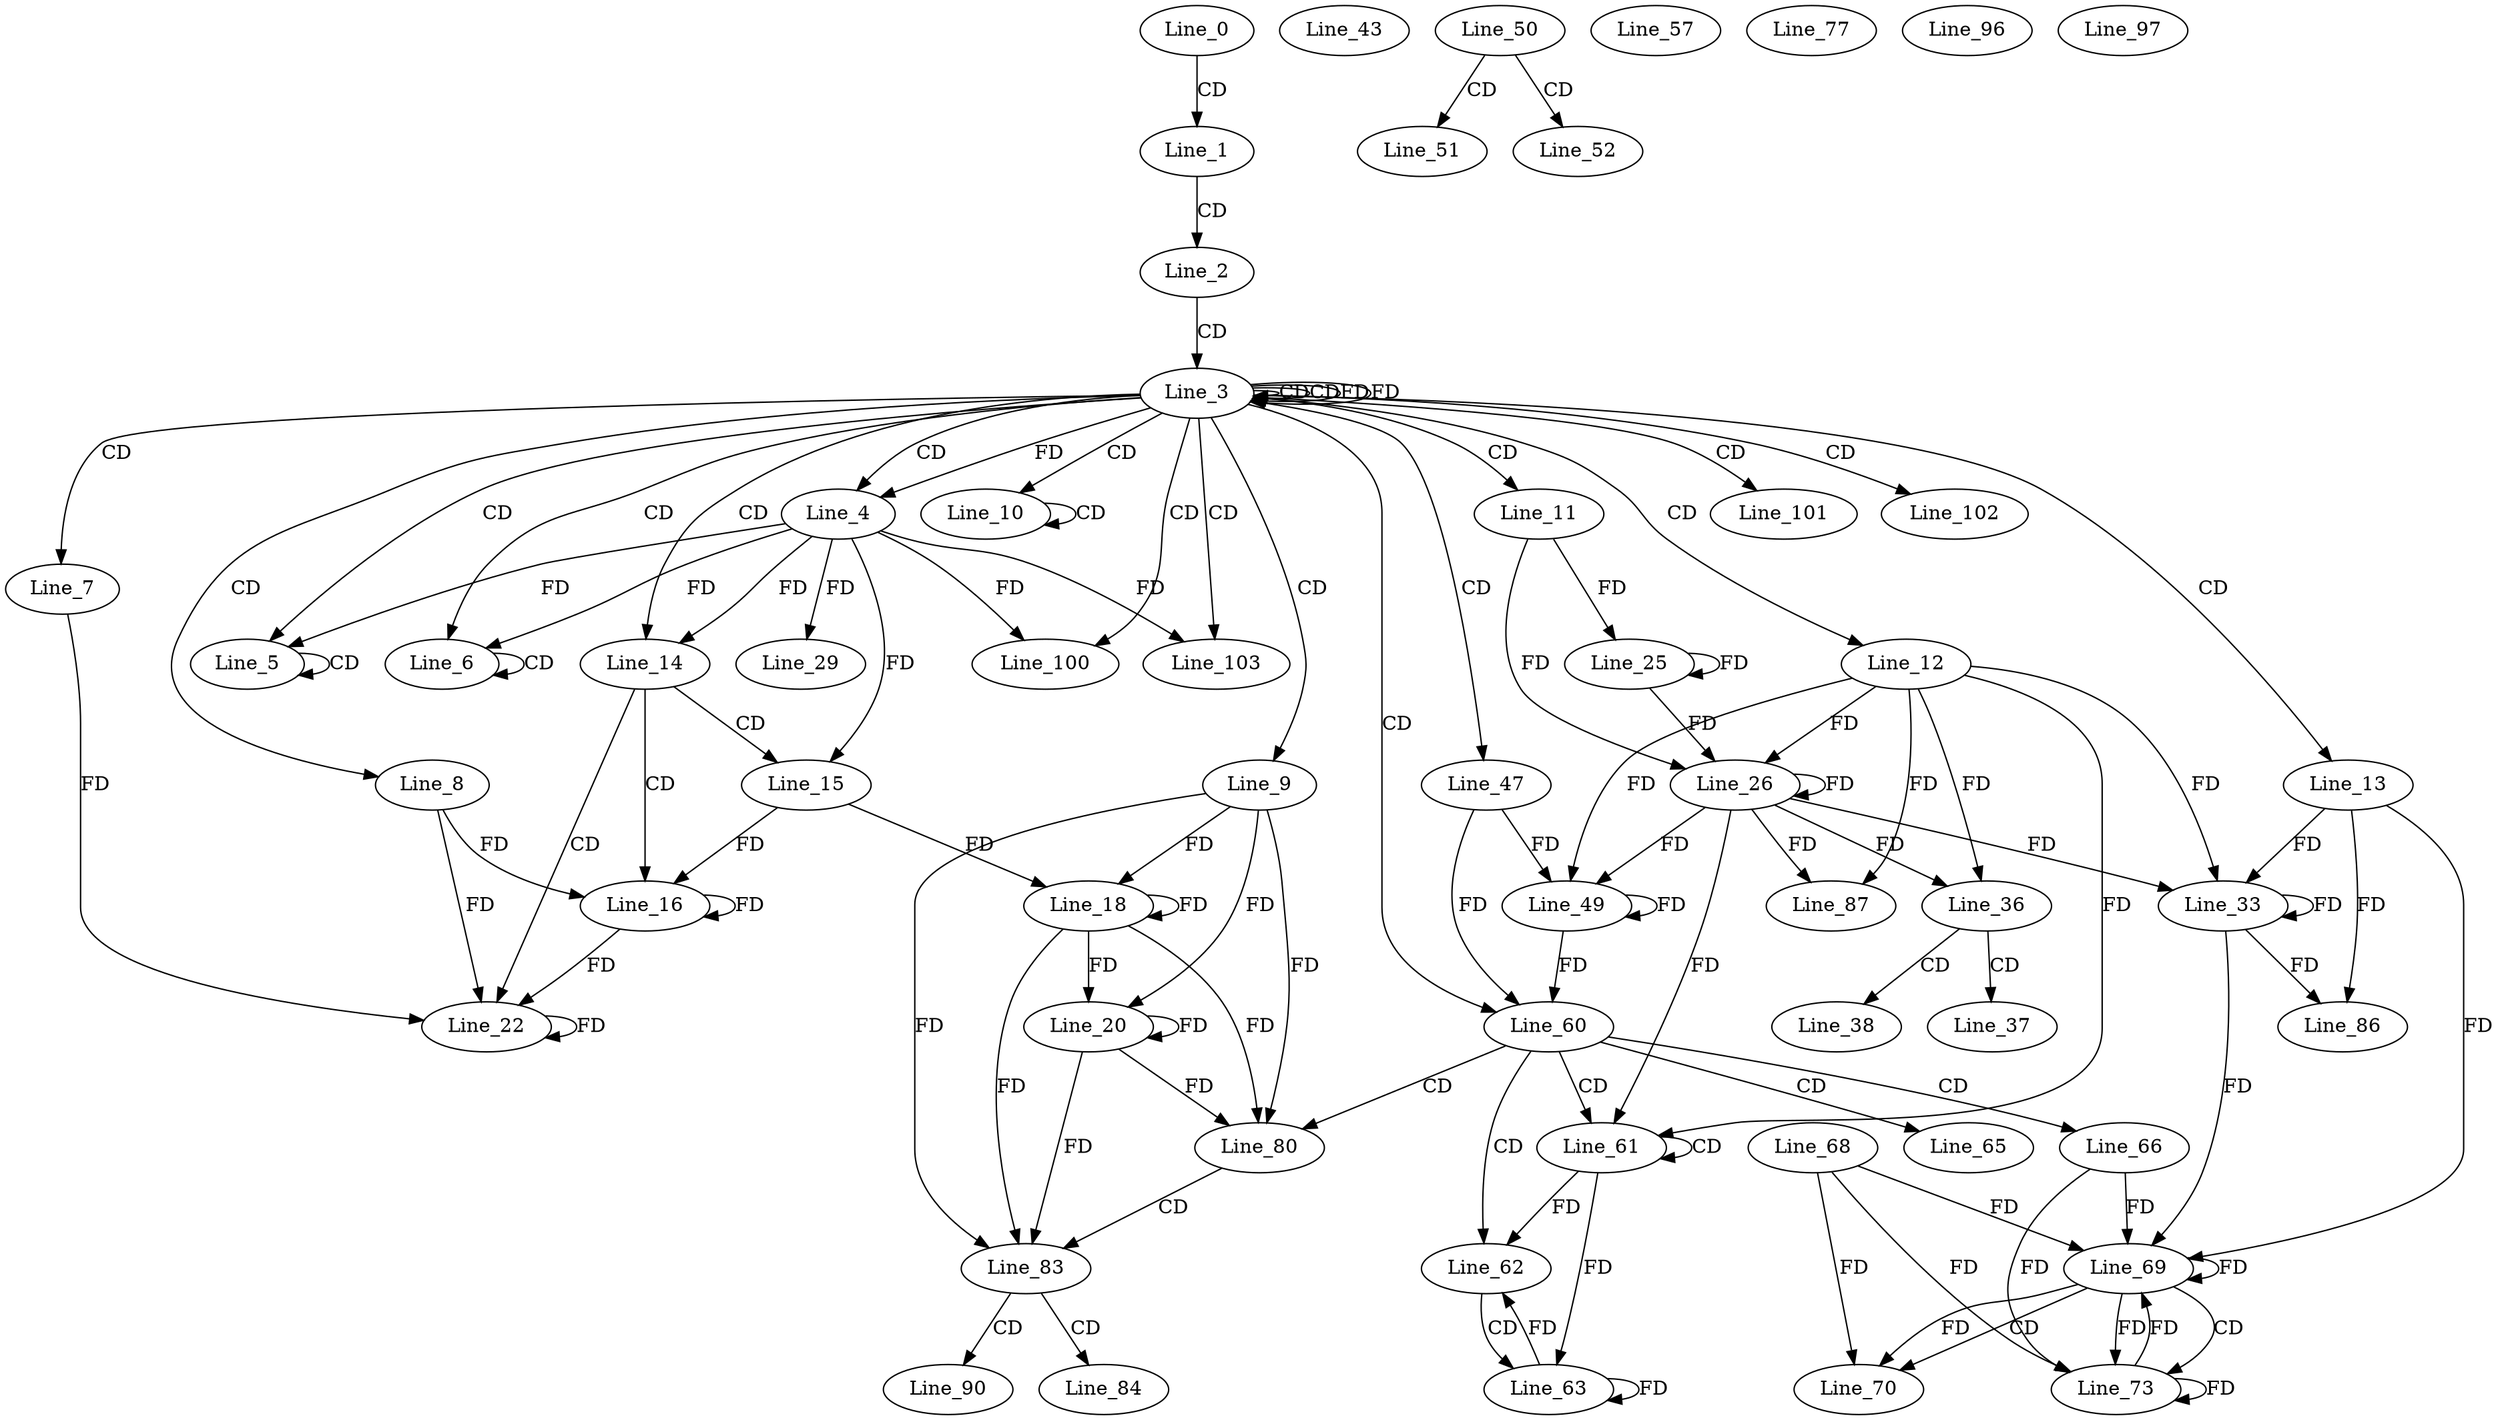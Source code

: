 digraph G {
  Line_0;
  Line_1;
  Line_2;
  Line_3;
  Line_3;
  Line_3;
  Line_3;
  Line_4;
  Line_4;
  Line_5;
  Line_5;
  Line_5;
  Line_6;
  Line_6;
  Line_6;
  Line_7;
  Line_8;
  Line_9;
  Line_10;
  Line_10;
  Line_11;
  Line_12;
  Line_13;
  Line_14;
  Line_14;
  Line_15;
  Line_15;
  Line_16;
  Line_16;
  Line_16;
  Line_18;
  Line_18;
  Line_18;
  Line_20;
  Line_22;
  Line_25;
  Line_26;
  Line_26;
  Line_29;
  Line_33;
  Line_33;
  Line_36;
  Line_36;
  Line_37;
  Line_38;
  Line_43;
  Line_47;
  Line_49;
  Line_49;
  Line_50;
  Line_51;
  Line_52;
  Line_57;
  Line_60;
  Line_61;
  Line_61;
  Line_62;
  Line_63;
  Line_65;
  Line_66;
  Line_69;
  Line_68;
  Line_69;
  Line_69;
  Line_70;
  Line_73;
  Line_77;
  Line_80;
  Line_83;
  Line_83;
  Line_84;
  Line_86;
  Line_87;
  Line_90;
  Line_96;
  Line_97;
  Line_100;
  Line_101;
  Line_102;
  Line_103;
  Line_0 -> Line_1 [ label="CD" ];
  Line_1 -> Line_2 [ label="CD" ];
  Line_2 -> Line_3 [ label="CD" ];
  Line_3 -> Line_3 [ label="CD" ];
  Line_3 -> Line_3 [ label="CD" ];
  Line_3 -> Line_3 [ label="FD" ];
  Line_3 -> Line_4 [ label="CD" ];
  Line_3 -> Line_4 [ label="FD" ];
  Line_3 -> Line_5 [ label="CD" ];
  Line_5 -> Line_5 [ label="CD" ];
  Line_4 -> Line_5 [ label="FD" ];
  Line_3 -> Line_6 [ label="CD" ];
  Line_6 -> Line_6 [ label="CD" ];
  Line_4 -> Line_6 [ label="FD" ];
  Line_3 -> Line_7 [ label="CD" ];
  Line_3 -> Line_8 [ label="CD" ];
  Line_3 -> Line_9 [ label="CD" ];
  Line_3 -> Line_10 [ label="CD" ];
  Line_10 -> Line_10 [ label="CD" ];
  Line_3 -> Line_11 [ label="CD" ];
  Line_3 -> Line_12 [ label="CD" ];
  Line_3 -> Line_13 [ label="CD" ];
  Line_3 -> Line_14 [ label="CD" ];
  Line_4 -> Line_14 [ label="FD" ];
  Line_14 -> Line_15 [ label="CD" ];
  Line_4 -> Line_15 [ label="FD" ];
  Line_14 -> Line_16 [ label="CD" ];
  Line_8 -> Line_16 [ label="FD" ];
  Line_16 -> Line_16 [ label="FD" ];
  Line_15 -> Line_16 [ label="FD" ];
  Line_9 -> Line_18 [ label="FD" ];
  Line_18 -> Line_18 [ label="FD" ];
  Line_15 -> Line_18 [ label="FD" ];
  Line_9 -> Line_20 [ label="FD" ];
  Line_18 -> Line_20 [ label="FD" ];
  Line_20 -> Line_20 [ label="FD" ];
  Line_14 -> Line_22 [ label="CD" ];
  Line_7 -> Line_22 [ label="FD" ];
  Line_22 -> Line_22 [ label="FD" ];
  Line_8 -> Line_22 [ label="FD" ];
  Line_16 -> Line_22 [ label="FD" ];
  Line_11 -> Line_25 [ label="FD" ];
  Line_25 -> Line_25 [ label="FD" ];
  Line_12 -> Line_26 [ label="FD" ];
  Line_26 -> Line_26 [ label="FD" ];
  Line_11 -> Line_26 [ label="FD" ];
  Line_25 -> Line_26 [ label="FD" ];
  Line_4 -> Line_29 [ label="FD" ];
  Line_13 -> Line_33 [ label="FD" ];
  Line_33 -> Line_33 [ label="FD" ];
  Line_12 -> Line_33 [ label="FD" ];
  Line_26 -> Line_33 [ label="FD" ];
  Line_12 -> Line_36 [ label="FD" ];
  Line_26 -> Line_36 [ label="FD" ];
  Line_36 -> Line_37 [ label="CD" ];
  Line_36 -> Line_38 [ label="CD" ];
  Line_3 -> Line_47 [ label="CD" ];
  Line_47 -> Line_49 [ label="FD" ];
  Line_49 -> Line_49 [ label="FD" ];
  Line_12 -> Line_49 [ label="FD" ];
  Line_26 -> Line_49 [ label="FD" ];
  Line_50 -> Line_51 [ label="CD" ];
  Line_50 -> Line_52 [ label="CD" ];
  Line_3 -> Line_60 [ label="CD" ];
  Line_47 -> Line_60 [ label="FD" ];
  Line_49 -> Line_60 [ label="FD" ];
  Line_60 -> Line_61 [ label="CD" ];
  Line_61 -> Line_61 [ label="CD" ];
  Line_12 -> Line_61 [ label="FD" ];
  Line_26 -> Line_61 [ label="FD" ];
  Line_60 -> Line_62 [ label="CD" ];
  Line_61 -> Line_62 [ label="FD" ];
  Line_62 -> Line_63 [ label="CD" ];
  Line_61 -> Line_63 [ label="FD" ];
  Line_63 -> Line_63 [ label="FD" ];
  Line_60 -> Line_65 [ label="CD" ];
  Line_60 -> Line_66 [ label="CD" ];
  Line_69 -> Line_69 [ label="FD" ];
  Line_68 -> Line_69 [ label="FD" ];
  Line_13 -> Line_69 [ label="FD" ];
  Line_33 -> Line_69 [ label="FD" ];
  Line_66 -> Line_69 [ label="FD" ];
  Line_69 -> Line_70 [ label="CD" ];
  Line_69 -> Line_70 [ label="FD" ];
  Line_68 -> Line_70 [ label="FD" ];
  Line_69 -> Line_73 [ label="CD" ];
  Line_73 -> Line_73 [ label="FD" ];
  Line_66 -> Line_73 [ label="FD" ];
  Line_69 -> Line_73 [ label="FD" ];
  Line_68 -> Line_73 [ label="FD" ];
  Line_60 -> Line_80 [ label="CD" ];
  Line_9 -> Line_80 [ label="FD" ];
  Line_18 -> Line_80 [ label="FD" ];
  Line_20 -> Line_80 [ label="FD" ];
  Line_80 -> Line_83 [ label="CD" ];
  Line_9 -> Line_83 [ label="FD" ];
  Line_18 -> Line_83 [ label="FD" ];
  Line_20 -> Line_83 [ label="FD" ];
  Line_83 -> Line_84 [ label="CD" ];
  Line_13 -> Line_86 [ label="FD" ];
  Line_33 -> Line_86 [ label="FD" ];
  Line_12 -> Line_87 [ label="FD" ];
  Line_26 -> Line_87 [ label="FD" ];
  Line_83 -> Line_90 [ label="CD" ];
  Line_3 -> Line_100 [ label="CD" ];
  Line_4 -> Line_100 [ label="FD" ];
  Line_3 -> Line_101 [ label="CD" ];
  Line_3 -> Line_102 [ label="CD" ];
  Line_3 -> Line_103 [ label="CD" ];
  Line_4 -> Line_103 [ label="FD" ];
  Line_3 -> Line_3 [ label="FD" ];
  Line_63 -> Line_62 [ label="FD" ];
  Line_73 -> Line_69 [ label="FD" ];
}
